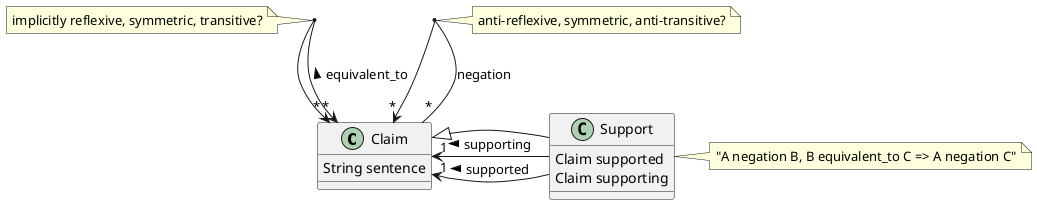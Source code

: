 @startuml

class Claim {
  String sentence
  ' String negation_sentence  (must be != sentence)
}

Claim "*" <-> "*" Claim : > equivalent_to
note  "implicitly reflexive, symmetric, transitive?" as N2
(Claim, Claim) . N2

'(Claim, Claim) . ClaimEquivalence
'ClaimEquivalenceClass o-> "*" Claim

'ClaimEquivalence "*" -> "*" ClaimEquivalence : > negation

Claim "*" -> "*" Claim : > negation
note  "anti-reflexive, symmetric, anti-transitive?" as N1
(Claim, Claim) .. N1

'Claim o-> Claim : > supports

class Support {
  Claim supported
  Claim supporting
}
note right: "A negation B, B equivalent_to C => A negation C"

Claim "1" <- Support: < supported 
Claim "1" <- Support: < supporting

Claim <|-- Support


@enduml

